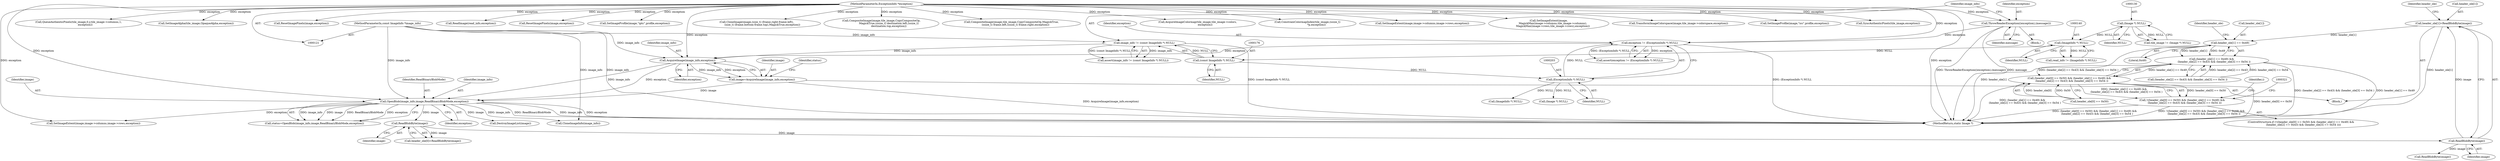 digraph "0_ImageMagick_6b6bff054d569a77973f2140c0e86366e6168a6c_1@array" {
"1000262" [label="(Call,header_ole[1]=ReadBlobByte(image))"];
"1000266" [label="(Call,ReadBlobByte(image))"];
"1000260" [label="(Call,ReadBlobByte(image))"];
"1000218" [label="(Call,OpenBlob(image_info,image,ReadBinaryBlobMode,exception))"];
"1000213" [label="(Call,AcquireImage(image_info,exception))"];
"1000173" [label="(Call,image_info != (const ImageInfo *) NULL)"];
"1000122" [label="(MethodParameterIn,const ImageInfo *image_info)"];
"1000175" [label="(Call,(const ImageInfo *) NULL)"];
"1000139" [label="(Call,(ImageInfo *) NULL)"];
"1000129" [label="(Call,(Image *) NULL)"];
"1000200" [label="(Call,exception != (ExceptionInfo *) NULL)"];
"1000146" [label="(Call,ThrowReaderException((exception),(message)))"];
"1000123" [label="(MethodParameterIn,ExceptionInfo *exception)"];
"1000202" [label="(Call,(ExceptionInfo *) NULL)"];
"1000211" [label="(Call,image=AcquireImage(image_info,exception))"];
"1000289" [label="(Call,header_ole[1] == 0x49)"];
"1000288" [label="(Call,(header_ole[1] == 0x49) &&\n      (header_ole[2] == 0x43) && (header_ole[3] == 0x54 ))"];
"1000282" [label="(Call,(header_ole[0] == 0x50) && (header_ole[1] == 0x49) &&\n      (header_ole[2] == 0x43) && (header_ole[3] == 0x54 ))"];
"1000281" [label="(Call,!((header_ole[0] == 0x50) && (header_ole[1] == 0x49) &&\n      (header_ole[2] == 0x43) && (header_ole[3] == 0x54 )))"];
"1000281" [label="(Call,!((header_ole[0] == 0x50) && (header_ole[1] == 0x49) &&\n      (header_ole[2] == 0x43) && (header_ole[3] == 0x54 )))"];
"1000175" [label="(Call,(const ImageInfo *) NULL)"];
"1001895" [label="(Call,SyncAuthenticPixels(tile_image,exception))"];
"1000141" [label="(Identifier,NULL)"];
"1000272" [label="(Call,ReadBlobByte(image))"];
"1000294" [label="(Call,(header_ole[2] == 0x43) && (header_ole[3] == 0x54 ))"];
"1000510" [label="(Call,SetImageExtent(image,image->columns,image->rows,exception))"];
"1000282" [label="(Call,(header_ole[0] == 0x50) && (header_ole[1] == 0x49) &&\n      (header_ole[2] == 0x43) && (header_ole[3] == 0x54 ))"];
"1000283" [label="(Call,header_ole[0] == 0x50)"];
"1000200" [label="(Call,exception != (ExceptionInfo *) NULL)"];
"1000123" [label="(MethodParameterIn,ExceptionInfo *exception)"];
"1000173" [label="(Call,image_info != (const ImageInfo *) NULL)"];
"1002220" [label="(Call,CloneImageInfo(image_info))"];
"1000261" [label="(Identifier,image)"];
"1000267" [label="(Identifier,image)"];
"1000129" [label="(Call,(Image *) NULL)"];
"1000266" [label="(Call,ReadBlobByte(image))"];
"1001630" [label="(Call,QueueAuthenticPixels(tile_image,0,y,tile_image->columns,1,\n                exception))"];
"1000270" [label="(Identifier,header_ole)"];
"1000172" [label="(Call,assert(image_info != (const ImageInfo *) NULL))"];
"1000177" [label="(Identifier,NULL)"];
"1001261" [label="(Call,SetImageAlpha(tile_image,OpaqueAlpha,exception))"];
"1000754" [label="(Call,ResetImagePixels(image,exception))"];
"1000216" [label="(Call,status=OpenBlob(image_info,image,ReadBinaryBlobMode,exception))"];
"1000233" [label="(Call,(Image *) NULL)"];
"1000219" [label="(Identifier,image_info)"];
"1002385" [label="(Call,ReadImage(read_info,exception))"];
"1000147" [label="(Identifier,exception)"];
"1000525" [label="(Call,ResetImagePixels(image,exception))"];
"1000174" [label="(Identifier,image_info)"];
"1002121" [label="(Call,SetImageProfile(image,\"iptc\",profile,exception))"];
"1001149" [label="(Call,CloneImage(image,(size_t) (frame.right-frame.left),\n              (size_t) (frame.bottom-frame.top),MagickTrue,exception))"];
"1000280" [label="(ControlStructure,if (!((header_ole[0] == 0x50) && (header_ole[1] == 0x49) &&\n      (header_ole[2] == 0x43) && (header_ole[3] == 0x54 ))))"];
"1000222" [label="(Identifier,exception)"];
"1000131" [label="(Identifier,NULL)"];
"1000260" [label="(Call,ReadBlobByte(image))"];
"1000290" [label="(Call,header_ole[1])"];
"1000297" [label="(Identifier,header_ole)"];
"1002575" [label="(MethodReturn,static Image *)"];
"1000221" [label="(Identifier,ReadBinaryBlobMode)"];
"1000211" [label="(Call,image=AcquireImage(image_info,exception))"];
"1000230" [label="(Call,DestroyImageList(image))"];
"1000202" [label="(Call,(ExceptionInfo *) NULL)"];
"1001976" [label="(Call,CompositeImage(image,tile_image,CopyCompositeOp,\n                  MagickTrue,(ssize_t) destination.left,(ssize_t)\n                  destination.top,exception))"];
"1000220" [label="(Identifier,image)"];
"1000122" [label="(MethodParameterIn,const ImageInfo *image_info)"];
"1002456" [label="(Call,CompositeImage(image,tile_image,CopyCompositeOp,MagickTrue,\n          (ssize_t) frame.left,(ssize_t) frame.right,exception))"];
"1000238" [label="(Call,(ImageInfo *) NULL)"];
"1000199" [label="(Call,assert(exception != (ExceptionInfo *) NULL))"];
"1001308" [label="(Call,AcquireImageColormap(tile_image,tile_image->colors,\n                  exception))"];
"1000263" [label="(Call,header_ole[1])"];
"1000201" [label="(Identifier,exception)"];
"1000125" [label="(Block,)"];
"1001671" [label="(Call,ConstrainColormapIndex(tile_image,(ssize_t)\n                      *p,exception))"];
"1000139" [label="(Call,(ImageInfo *) NULL)"];
"1000214" [label="(Identifier,image_info)"];
"1000739" [label="(Call,SetImageExtent(image,image->columns,image->rows,exception))"];
"1002429" [label="(Call,SetImageExtent(image,\n          MagickMax(image->columns,tile_image->columns),\n          MagickMax(image->rows,tile_image->rows),exception))"];
"1000137" [label="(Call,read_info != (ImageInfo *) NULL)"];
"1002448" [label="(Call,TransformImageColorspace(image,tile_image->colorspace,exception))"];
"1000127" [label="(Call,tile_image != (Image *) NULL)"];
"1000204" [label="(Identifier,NULL)"];
"1000212" [label="(Identifier,image)"];
"1002083" [label="(Call,SetImageProfile(image,\"icc\",profile,exception))"];
"1000148" [label="(Identifier,message)"];
"1000217" [label="(Identifier,status)"];
"1000288" [label="(Call,(header_ole[1] == 0x49) &&\n      (header_ole[2] == 0x43) && (header_ole[3] == 0x54 ))"];
"1000289" [label="(Call,header_ole[1] == 0x49)"];
"1000307" [label="(Identifier,i)"];
"1000146" [label="(Call,ThrowReaderException((exception),(message)))"];
"1000256" [label="(Call,header_ole[0]=ReadBlobByte(image))"];
"1000218" [label="(Call,OpenBlob(image_info,image,ReadBinaryBlobMode,exception))"];
"1000213" [label="(Call,AcquireImage(image_info,exception))"];
"1000262" [label="(Call,header_ole[1]=ReadBlobByte(image))"];
"1000124" [label="(Block,)"];
"1000293" [label="(Literal,0x49)"];
"1000215" [label="(Identifier,exception)"];
"1000262" -> "1000124"  [label="AST: "];
"1000262" -> "1000266"  [label="CFG: "];
"1000263" -> "1000262"  [label="AST: "];
"1000266" -> "1000262"  [label="AST: "];
"1000270" -> "1000262"  [label="CFG: "];
"1000262" -> "1002575"  [label="DDG: header_ole[1]"];
"1000266" -> "1000262"  [label="DDG: image"];
"1000262" -> "1000289"  [label="DDG: header_ole[1]"];
"1000266" -> "1000267"  [label="CFG: "];
"1000267" -> "1000266"  [label="AST: "];
"1000260" -> "1000266"  [label="DDG: image"];
"1000266" -> "1000272"  [label="DDG: image"];
"1000260" -> "1000256"  [label="AST: "];
"1000260" -> "1000261"  [label="CFG: "];
"1000261" -> "1000260"  [label="AST: "];
"1000256" -> "1000260"  [label="CFG: "];
"1000260" -> "1000256"  [label="DDG: image"];
"1000218" -> "1000260"  [label="DDG: image"];
"1000218" -> "1000216"  [label="AST: "];
"1000218" -> "1000222"  [label="CFG: "];
"1000219" -> "1000218"  [label="AST: "];
"1000220" -> "1000218"  [label="AST: "];
"1000221" -> "1000218"  [label="AST: "];
"1000222" -> "1000218"  [label="AST: "];
"1000216" -> "1000218"  [label="CFG: "];
"1000218" -> "1002575"  [label="DDG: ReadBinaryBlobMode"];
"1000218" -> "1002575"  [label="DDG: image_info"];
"1000218" -> "1002575"  [label="DDG: exception"];
"1000218" -> "1000216"  [label="DDG: image_info"];
"1000218" -> "1000216"  [label="DDG: image"];
"1000218" -> "1000216"  [label="DDG: ReadBinaryBlobMode"];
"1000218" -> "1000216"  [label="DDG: exception"];
"1000213" -> "1000218"  [label="DDG: image_info"];
"1000213" -> "1000218"  [label="DDG: exception"];
"1000122" -> "1000218"  [label="DDG: image_info"];
"1000211" -> "1000218"  [label="DDG: image"];
"1000123" -> "1000218"  [label="DDG: exception"];
"1000218" -> "1000230"  [label="DDG: image"];
"1000218" -> "1000510"  [label="DDG: exception"];
"1000218" -> "1002220"  [label="DDG: image_info"];
"1000213" -> "1000211"  [label="AST: "];
"1000213" -> "1000215"  [label="CFG: "];
"1000214" -> "1000213"  [label="AST: "];
"1000215" -> "1000213"  [label="AST: "];
"1000211" -> "1000213"  [label="CFG: "];
"1000213" -> "1000211"  [label="DDG: image_info"];
"1000213" -> "1000211"  [label="DDG: exception"];
"1000173" -> "1000213"  [label="DDG: image_info"];
"1000122" -> "1000213"  [label="DDG: image_info"];
"1000200" -> "1000213"  [label="DDG: exception"];
"1000123" -> "1000213"  [label="DDG: exception"];
"1000173" -> "1000172"  [label="AST: "];
"1000173" -> "1000175"  [label="CFG: "];
"1000174" -> "1000173"  [label="AST: "];
"1000175" -> "1000173"  [label="AST: "];
"1000172" -> "1000173"  [label="CFG: "];
"1000173" -> "1002575"  [label="DDG: (const ImageInfo *) NULL"];
"1000173" -> "1000172"  [label="DDG: image_info"];
"1000173" -> "1000172"  [label="DDG: (const ImageInfo *) NULL"];
"1000122" -> "1000173"  [label="DDG: image_info"];
"1000175" -> "1000173"  [label="DDG: NULL"];
"1000122" -> "1000121"  [label="AST: "];
"1000122" -> "1002575"  [label="DDG: image_info"];
"1000122" -> "1002220"  [label="DDG: image_info"];
"1000175" -> "1000177"  [label="CFG: "];
"1000176" -> "1000175"  [label="AST: "];
"1000177" -> "1000175"  [label="AST: "];
"1000139" -> "1000175"  [label="DDG: NULL"];
"1000175" -> "1000202"  [label="DDG: NULL"];
"1000139" -> "1000137"  [label="AST: "];
"1000139" -> "1000141"  [label="CFG: "];
"1000140" -> "1000139"  [label="AST: "];
"1000141" -> "1000139"  [label="AST: "];
"1000137" -> "1000139"  [label="CFG: "];
"1000139" -> "1000137"  [label="DDG: NULL"];
"1000129" -> "1000139"  [label="DDG: NULL"];
"1000129" -> "1000127"  [label="AST: "];
"1000129" -> "1000131"  [label="CFG: "];
"1000130" -> "1000129"  [label="AST: "];
"1000131" -> "1000129"  [label="AST: "];
"1000127" -> "1000129"  [label="CFG: "];
"1000129" -> "1000127"  [label="DDG: NULL"];
"1000200" -> "1000199"  [label="AST: "];
"1000200" -> "1000202"  [label="CFG: "];
"1000201" -> "1000200"  [label="AST: "];
"1000202" -> "1000200"  [label="AST: "];
"1000199" -> "1000200"  [label="CFG: "];
"1000200" -> "1002575"  [label="DDG: (ExceptionInfo *) NULL"];
"1000200" -> "1000199"  [label="DDG: exception"];
"1000200" -> "1000199"  [label="DDG: (ExceptionInfo *) NULL"];
"1000146" -> "1000200"  [label="DDG: exception"];
"1000123" -> "1000200"  [label="DDG: exception"];
"1000202" -> "1000200"  [label="DDG: NULL"];
"1000146" -> "1000125"  [label="AST: "];
"1000146" -> "1000148"  [label="CFG: "];
"1000147" -> "1000146"  [label="AST: "];
"1000148" -> "1000146"  [label="AST: "];
"1000174" -> "1000146"  [label="CFG: "];
"1000146" -> "1002575"  [label="DDG: message"];
"1000146" -> "1002575"  [label="DDG: ThrowReaderException((exception),(message))"];
"1000123" -> "1000146"  [label="DDG: exception"];
"1000123" -> "1000121"  [label="AST: "];
"1000123" -> "1002575"  [label="DDG: exception"];
"1000123" -> "1000510"  [label="DDG: exception"];
"1000123" -> "1000525"  [label="DDG: exception"];
"1000123" -> "1000739"  [label="DDG: exception"];
"1000123" -> "1000754"  [label="DDG: exception"];
"1000123" -> "1001149"  [label="DDG: exception"];
"1000123" -> "1001261"  [label="DDG: exception"];
"1000123" -> "1001308"  [label="DDG: exception"];
"1000123" -> "1001630"  [label="DDG: exception"];
"1000123" -> "1001671"  [label="DDG: exception"];
"1000123" -> "1001895"  [label="DDG: exception"];
"1000123" -> "1001976"  [label="DDG: exception"];
"1000123" -> "1002083"  [label="DDG: exception"];
"1000123" -> "1002121"  [label="DDG: exception"];
"1000123" -> "1002385"  [label="DDG: exception"];
"1000123" -> "1002429"  [label="DDG: exception"];
"1000123" -> "1002448"  [label="DDG: exception"];
"1000123" -> "1002456"  [label="DDG: exception"];
"1000202" -> "1000204"  [label="CFG: "];
"1000203" -> "1000202"  [label="AST: "];
"1000204" -> "1000202"  [label="AST: "];
"1000202" -> "1000233"  [label="DDG: NULL"];
"1000202" -> "1000238"  [label="DDG: NULL"];
"1000211" -> "1000124"  [label="AST: "];
"1000212" -> "1000211"  [label="AST: "];
"1000217" -> "1000211"  [label="CFG: "];
"1000211" -> "1002575"  [label="DDG: AcquireImage(image_info,exception)"];
"1000289" -> "1000288"  [label="AST: "];
"1000289" -> "1000293"  [label="CFG: "];
"1000290" -> "1000289"  [label="AST: "];
"1000293" -> "1000289"  [label="AST: "];
"1000297" -> "1000289"  [label="CFG: "];
"1000288" -> "1000289"  [label="CFG: "];
"1000289" -> "1002575"  [label="DDG: header_ole[1]"];
"1000289" -> "1000288"  [label="DDG: header_ole[1]"];
"1000289" -> "1000288"  [label="DDG: 0x49"];
"1000288" -> "1000282"  [label="AST: "];
"1000288" -> "1000294"  [label="CFG: "];
"1000294" -> "1000288"  [label="AST: "];
"1000282" -> "1000288"  [label="CFG: "];
"1000288" -> "1002575"  [label="DDG: (header_ole[2] == 0x43) && (header_ole[3] == 0x54 )"];
"1000288" -> "1002575"  [label="DDG: header_ole[1] == 0x49"];
"1000288" -> "1000282"  [label="DDG: header_ole[1] == 0x49"];
"1000288" -> "1000282"  [label="DDG: (header_ole[2] == 0x43) && (header_ole[3] == 0x54 )"];
"1000294" -> "1000288"  [label="DDG: header_ole[2] == 0x43"];
"1000294" -> "1000288"  [label="DDG: header_ole[3] == 0x54"];
"1000282" -> "1000281"  [label="AST: "];
"1000282" -> "1000283"  [label="CFG: "];
"1000283" -> "1000282"  [label="AST: "];
"1000281" -> "1000282"  [label="CFG: "];
"1000282" -> "1002575"  [label="DDG: (header_ole[1] == 0x49) &&\n      (header_ole[2] == 0x43) && (header_ole[3] == 0x54 )"];
"1000282" -> "1002575"  [label="DDG: header_ole[0] == 0x50"];
"1000282" -> "1000281"  [label="DDG: header_ole[0] == 0x50"];
"1000282" -> "1000281"  [label="DDG: (header_ole[1] == 0x49) &&\n      (header_ole[2] == 0x43) && (header_ole[3] == 0x54 )"];
"1000283" -> "1000282"  [label="DDG: header_ole[0]"];
"1000283" -> "1000282"  [label="DDG: 0x50"];
"1000281" -> "1000280"  [label="AST: "];
"1000307" -> "1000281"  [label="CFG: "];
"1000321" -> "1000281"  [label="CFG: "];
"1000281" -> "1002575"  [label="DDG: (header_ole[0] == 0x50) && (header_ole[1] == 0x49) &&\n      (header_ole[2] == 0x43) && (header_ole[3] == 0x54 )"];
"1000281" -> "1002575"  [label="DDG: !((header_ole[0] == 0x50) && (header_ole[1] == 0x49) &&\n      (header_ole[2] == 0x43) && (header_ole[3] == 0x54 ))"];
}
